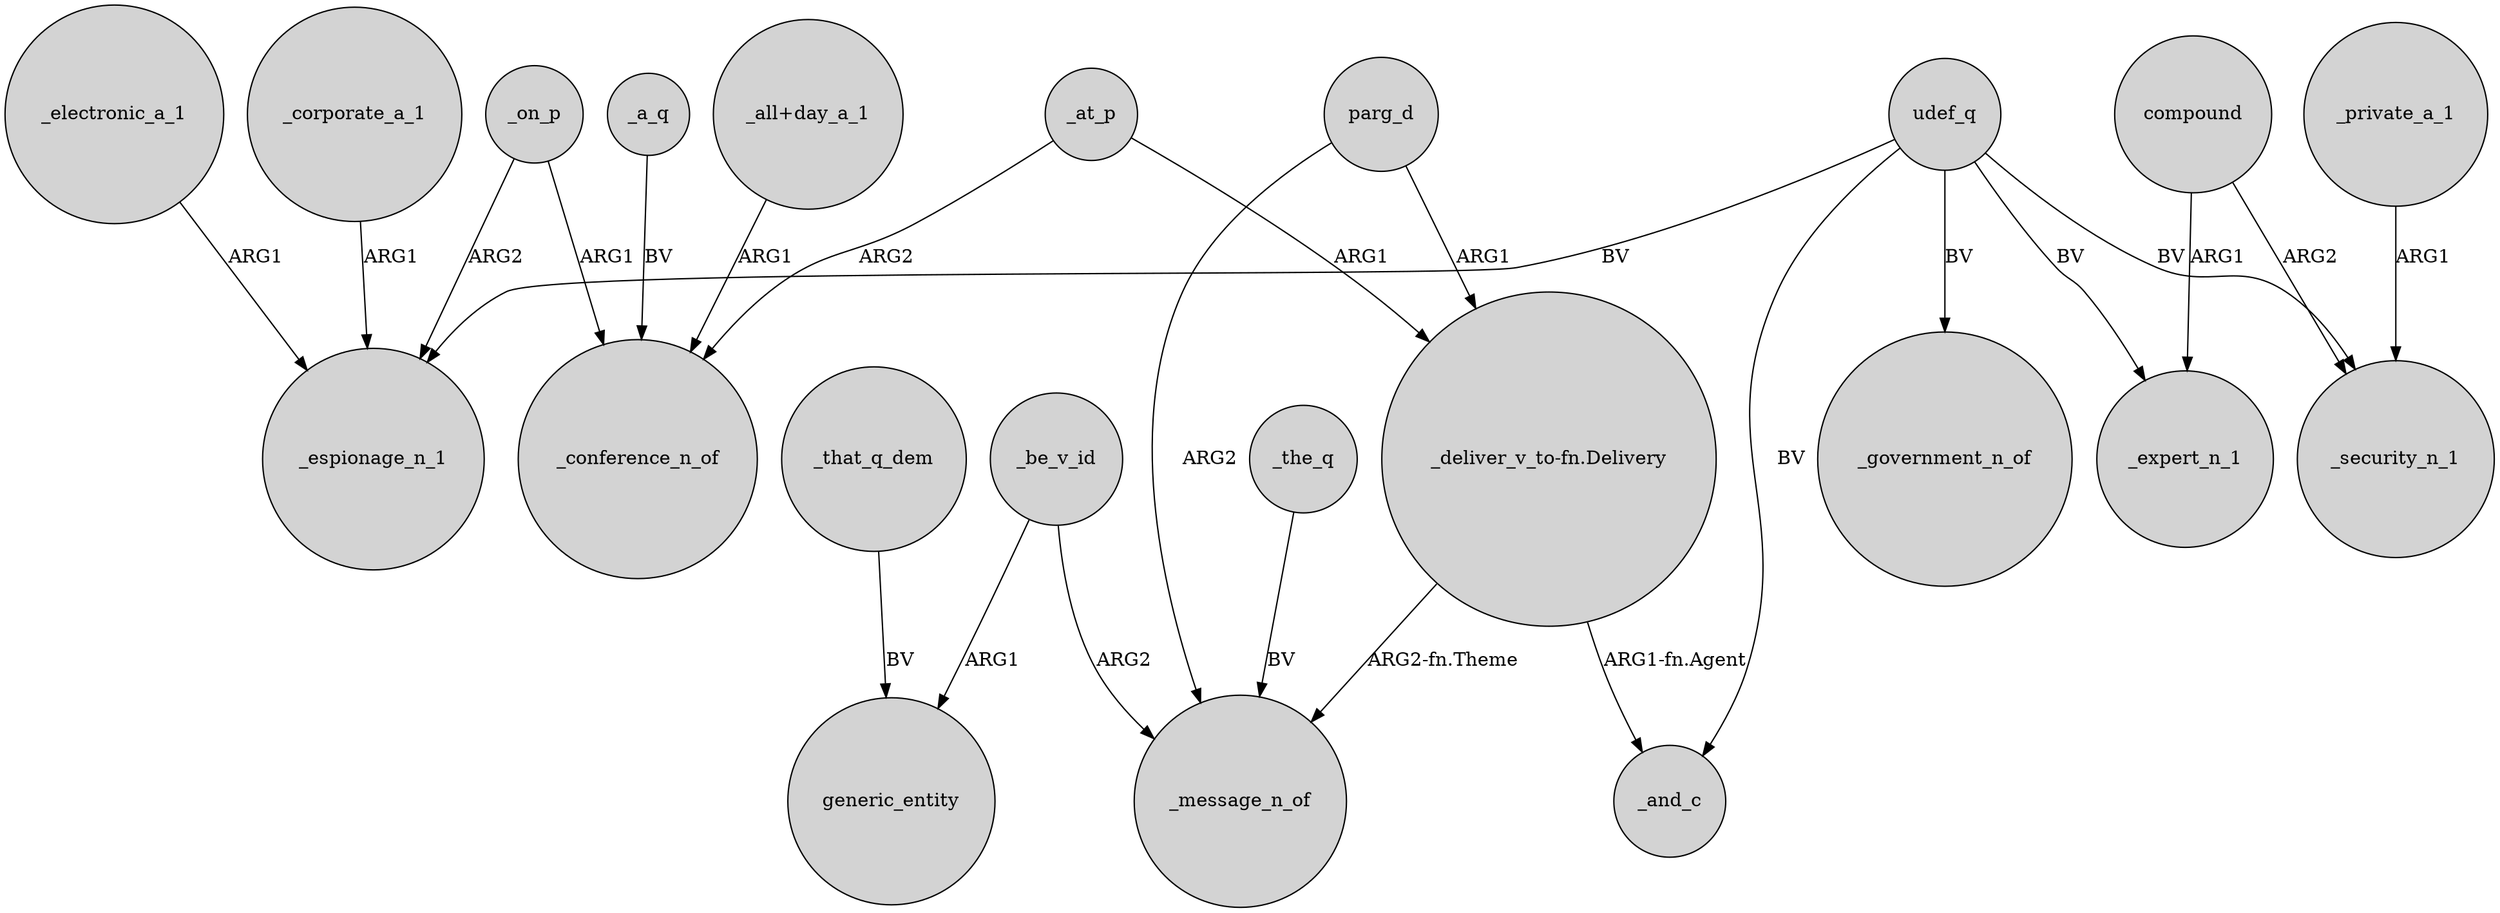 digraph {
	node [shape=circle style=filled]
	udef_q -> _espionage_n_1 [label=BV]
	_electronic_a_1 -> _espionage_n_1 [label=ARG1]
	_a_q -> _conference_n_of [label=BV]
	_that_q_dem -> generic_entity [label=BV]
	udef_q -> _government_n_of [label=BV]
	_corporate_a_1 -> _espionage_n_1 [label=ARG1]
	compound -> _security_n_1 [label=ARG2]
	_private_a_1 -> _security_n_1 [label=ARG1]
	_be_v_id -> generic_entity [label=ARG1]
	"_all+day_a_1" -> _conference_n_of [label=ARG1]
	_at_p -> _conference_n_of [label=ARG2]
	udef_q -> _expert_n_1 [label=BV]
	parg_d -> _message_n_of [label=ARG2]
	"_deliver_v_to-fn.Delivery" -> _and_c [label="ARG1-fn.Agent"]
	compound -> _expert_n_1 [label=ARG1]
	_on_p -> _espionage_n_1 [label=ARG2]
	parg_d -> "_deliver_v_to-fn.Delivery" [label=ARG1]
	_at_p -> "_deliver_v_to-fn.Delivery" [label=ARG1]
	_be_v_id -> _message_n_of [label=ARG2]
	udef_q -> _and_c [label=BV]
	_on_p -> _conference_n_of [label=ARG1]
	_the_q -> _message_n_of [label=BV]
	udef_q -> _security_n_1 [label=BV]
	"_deliver_v_to-fn.Delivery" -> _message_n_of [label="ARG2-fn.Theme"]
}
